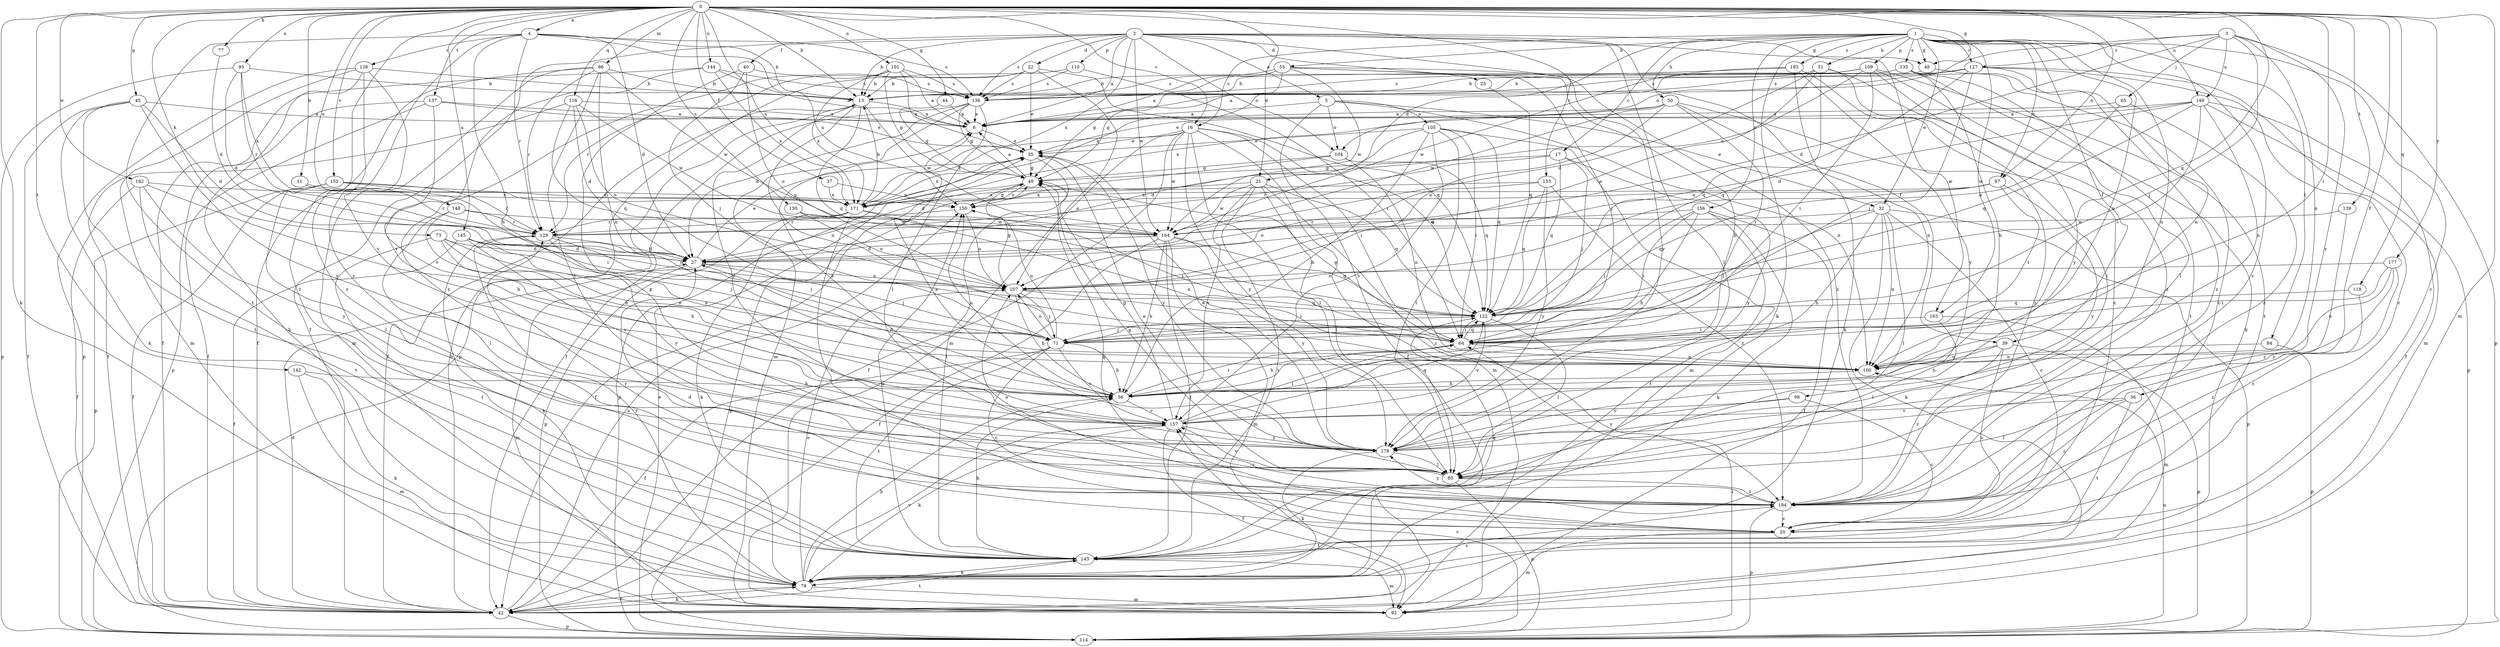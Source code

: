 strict digraph  {
0;
1;
2;
3;
4;
5;
6;
11;
13;
16;
17;
20;
21;
22;
25;
27;
32;
35;
36;
37;
39;
40;
42;
44;
45;
48;
49;
50;
51;
55;
56;
64;
65;
71;
73;
77;
78;
84;
85;
86;
92;
95;
97;
98;
100;
101;
104;
105;
107;
109;
110;
114;
116;
118;
122;
127;
128;
129;
130;
135;
136;
137;
139;
142;
143;
144;
145;
148;
149;
150;
152;
153;
156;
157;
162;
163;
164;
171;
177;
178;
183;
184;
0 -> 4  [label=a];
0 -> 11  [label=b];
0 -> 13  [label=b];
0 -> 16  [label=c];
0 -> 21  [label=d];
0 -> 36  [label=f];
0 -> 37  [label=f];
0 -> 44  [label=g];
0 -> 45  [label=g];
0 -> 48  [label=g];
0 -> 64  [label=i];
0 -> 73  [label=k];
0 -> 77  [label=k];
0 -> 78  [label=k];
0 -> 86  [label=m];
0 -> 92  [label=m];
0 -> 95  [label=n];
0 -> 97  [label=n];
0 -> 101  [label=o];
0 -> 116  [label=q];
0 -> 118  [label=q];
0 -> 122  [label=q];
0 -> 130  [label=s];
0 -> 137  [label=t];
0 -> 139  [label=t];
0 -> 142  [label=t];
0 -> 143  [label=t];
0 -> 144  [label=u];
0 -> 145  [label=u];
0 -> 148  [label=u];
0 -> 149  [label=u];
0 -> 152  [label=v];
0 -> 153  [label=v];
0 -> 162  [label=w];
0 -> 171  [label=x];
0 -> 177  [label=y];
1 -> 16  [label=c];
1 -> 17  [label=c];
1 -> 20  [label=c];
1 -> 21  [label=d];
1 -> 32  [label=e];
1 -> 39  [label=f];
1 -> 48  [label=g];
1 -> 50  [label=h];
1 -> 51  [label=h];
1 -> 55  [label=h];
1 -> 78  [label=k];
1 -> 84  [label=l];
1 -> 97  [label=n];
1 -> 98  [label=n];
1 -> 100  [label=n];
1 -> 109  [label=p];
1 -> 127  [label=r];
1 -> 135  [label=s];
1 -> 156  [label=v];
1 -> 163  [label=w];
1 -> 183  [label=z];
1 -> 184  [label=z];
2 -> 5  [label=a];
2 -> 6  [label=a];
2 -> 13  [label=b];
2 -> 22  [label=d];
2 -> 25  [label=d];
2 -> 39  [label=f];
2 -> 40  [label=f];
2 -> 42  [label=f];
2 -> 48  [label=g];
2 -> 85  [label=l];
2 -> 104  [label=o];
2 -> 110  [label=p];
2 -> 136  [label=s];
2 -> 163  [label=w];
2 -> 164  [label=w];
2 -> 171  [label=x];
2 -> 178  [label=y];
3 -> 27  [label=d];
3 -> 65  [label=j];
3 -> 71  [label=j];
3 -> 100  [label=n];
3 -> 104  [label=o];
3 -> 114  [label=p];
3 -> 127  [label=r];
3 -> 149  [label=u];
3 -> 178  [label=y];
4 -> 13  [label=b];
4 -> 27  [label=d];
4 -> 56  [label=h];
4 -> 128  [label=r];
4 -> 129  [label=r];
4 -> 136  [label=s];
4 -> 143  [label=t];
4 -> 150  [label=u];
4 -> 184  [label=z];
5 -> 6  [label=a];
5 -> 32  [label=e];
5 -> 42  [label=f];
5 -> 100  [label=n];
5 -> 104  [label=o];
5 -> 105  [label=o];
6 -> 35  [label=e];
11 -> 129  [label=r];
11 -> 150  [label=u];
13 -> 6  [label=a];
13 -> 42  [label=f];
13 -> 100  [label=n];
13 -> 122  [label=q];
13 -> 164  [label=w];
13 -> 178  [label=y];
16 -> 35  [label=e];
16 -> 42  [label=f];
16 -> 64  [label=i];
16 -> 85  [label=l];
16 -> 92  [label=m];
16 -> 107  [label=o];
16 -> 122  [label=q];
16 -> 164  [label=w];
16 -> 171  [label=x];
16 -> 178  [label=y];
17 -> 49  [label=g];
17 -> 71  [label=j];
17 -> 122  [label=q];
17 -> 129  [label=r];
17 -> 178  [label=y];
20 -> 27  [label=d];
20 -> 49  [label=g];
20 -> 92  [label=m];
20 -> 129  [label=r];
20 -> 143  [label=t];
21 -> 85  [label=l];
21 -> 122  [label=q];
21 -> 143  [label=t];
21 -> 157  [label=v];
21 -> 164  [label=w];
21 -> 171  [label=x];
21 -> 184  [label=z];
22 -> 35  [label=e];
22 -> 92  [label=m];
22 -> 114  [label=p];
22 -> 122  [label=q];
22 -> 129  [label=r];
22 -> 136  [label=s];
25 -> 122  [label=q];
27 -> 35  [label=e];
27 -> 71  [label=j];
27 -> 92  [label=m];
27 -> 107  [label=o];
32 -> 20  [label=c];
32 -> 56  [label=h];
32 -> 71  [label=j];
32 -> 78  [label=k];
32 -> 85  [label=l];
32 -> 100  [label=n];
32 -> 114  [label=p];
32 -> 164  [label=w];
35 -> 49  [label=g];
35 -> 114  [label=p];
35 -> 143  [label=t];
35 -> 171  [label=x];
35 -> 178  [label=y];
36 -> 85  [label=l];
36 -> 143  [label=t];
36 -> 157  [label=v];
36 -> 184  [label=z];
37 -> 150  [label=u];
37 -> 171  [label=x];
39 -> 20  [label=c];
39 -> 56  [label=h];
39 -> 100  [label=n];
39 -> 114  [label=p];
39 -> 184  [label=z];
40 -> 71  [label=j];
40 -> 107  [label=o];
40 -> 136  [label=s];
40 -> 184  [label=z];
42 -> 13  [label=b];
42 -> 27  [label=d];
42 -> 78  [label=k];
42 -> 114  [label=p];
42 -> 143  [label=t];
42 -> 150  [label=u];
44 -> 6  [label=a];
44 -> 49  [label=g];
45 -> 6  [label=a];
45 -> 27  [label=d];
45 -> 42  [label=f];
45 -> 78  [label=k];
45 -> 143  [label=t];
45 -> 178  [label=y];
48 -> 13  [label=b];
48 -> 184  [label=z];
49 -> 6  [label=a];
49 -> 42  [label=f];
49 -> 114  [label=p];
49 -> 150  [label=u];
50 -> 6  [label=a];
50 -> 64  [label=i];
50 -> 100  [label=n];
50 -> 107  [label=o];
50 -> 164  [label=w];
50 -> 171  [label=x];
50 -> 184  [label=z];
51 -> 27  [label=d];
51 -> 85  [label=l];
51 -> 107  [label=o];
51 -> 122  [label=q];
51 -> 136  [label=s];
51 -> 184  [label=z];
55 -> 6  [label=a];
55 -> 49  [label=g];
55 -> 56  [label=h];
55 -> 71  [label=j];
55 -> 136  [label=s];
55 -> 164  [label=w];
55 -> 171  [label=x];
55 -> 184  [label=z];
56 -> 27  [label=d];
56 -> 64  [label=i];
56 -> 150  [label=u];
56 -> 157  [label=v];
64 -> 49  [label=g];
64 -> 56  [label=h];
64 -> 100  [label=n];
64 -> 122  [label=q];
65 -> 6  [label=a];
65 -> 107  [label=o];
65 -> 184  [label=z];
71 -> 20  [label=c];
71 -> 42  [label=f];
71 -> 56  [label=h];
71 -> 107  [label=o];
71 -> 143  [label=t];
71 -> 150  [label=u];
71 -> 157  [label=v];
73 -> 27  [label=d];
73 -> 56  [label=h];
73 -> 71  [label=j];
73 -> 100  [label=n];
73 -> 143  [label=t];
77 -> 27  [label=d];
78 -> 42  [label=f];
78 -> 56  [label=h];
78 -> 92  [label=m];
78 -> 107  [label=o];
78 -> 129  [label=r];
78 -> 157  [label=v];
78 -> 184  [label=z];
84 -> 100  [label=n];
84 -> 114  [label=p];
85 -> 35  [label=e];
85 -> 49  [label=g];
85 -> 114  [label=p];
85 -> 157  [label=v];
85 -> 184  [label=z];
86 -> 13  [label=b];
86 -> 42  [label=f];
86 -> 85  [label=l];
86 -> 92  [label=m];
86 -> 100  [label=n];
86 -> 129  [label=r];
86 -> 164  [label=w];
95 -> 13  [label=b];
95 -> 27  [label=d];
95 -> 114  [label=p];
95 -> 129  [label=r];
95 -> 171  [label=x];
97 -> 64  [label=i];
97 -> 122  [label=q];
97 -> 150  [label=u];
97 -> 171  [label=x];
97 -> 178  [label=y];
98 -> 20  [label=c];
98 -> 157  [label=v];
98 -> 178  [label=y];
100 -> 56  [label=h];
101 -> 6  [label=a];
101 -> 13  [label=b];
101 -> 35  [label=e];
101 -> 49  [label=g];
101 -> 136  [label=s];
101 -> 171  [label=x];
101 -> 184  [label=z];
104 -> 27  [label=d];
104 -> 49  [label=g];
104 -> 100  [label=n];
104 -> 122  [label=q];
105 -> 27  [label=d];
105 -> 35  [label=e];
105 -> 56  [label=h];
105 -> 64  [label=i];
105 -> 85  [label=l];
105 -> 92  [label=m];
105 -> 122  [label=q];
105 -> 157  [label=v];
107 -> 49  [label=g];
107 -> 56  [label=h];
107 -> 64  [label=i];
107 -> 71  [label=j];
107 -> 122  [label=q];
109 -> 13  [label=b];
109 -> 49  [label=g];
109 -> 64  [label=i];
109 -> 85  [label=l];
109 -> 143  [label=t];
109 -> 150  [label=u];
109 -> 178  [label=y];
110 -> 13  [label=b];
110 -> 64  [label=i];
110 -> 136  [label=s];
114 -> 35  [label=e];
114 -> 64  [label=i];
114 -> 100  [label=n];
114 -> 157  [label=v];
116 -> 6  [label=a];
116 -> 27  [label=d];
116 -> 42  [label=f];
116 -> 107  [label=o];
116 -> 122  [label=q];
116 -> 164  [label=w];
118 -> 122  [label=q];
118 -> 184  [label=z];
122 -> 64  [label=i];
122 -> 71  [label=j];
122 -> 85  [label=l];
122 -> 157  [label=v];
127 -> 6  [label=a];
127 -> 13  [label=b];
127 -> 20  [label=c];
127 -> 71  [label=j];
127 -> 92  [label=m];
127 -> 100  [label=n];
127 -> 122  [label=q];
127 -> 136  [label=s];
128 -> 13  [label=b];
128 -> 78  [label=k];
128 -> 92  [label=m];
128 -> 114  [label=p];
128 -> 157  [label=v];
128 -> 184  [label=z];
129 -> 27  [label=d];
129 -> 71  [label=j];
129 -> 78  [label=k];
129 -> 178  [label=y];
130 -> 107  [label=o];
130 -> 164  [label=w];
135 -> 13  [label=b];
135 -> 20  [label=c];
135 -> 56  [label=h];
135 -> 78  [label=k];
135 -> 143  [label=t];
136 -> 6  [label=a];
136 -> 27  [label=d];
136 -> 42  [label=f];
136 -> 49  [label=g];
136 -> 85  [label=l];
136 -> 92  [label=m];
137 -> 6  [label=a];
137 -> 35  [label=e];
137 -> 42  [label=f];
137 -> 114  [label=p];
137 -> 157  [label=v];
139 -> 164  [label=w];
139 -> 184  [label=z];
142 -> 56  [label=h];
142 -> 78  [label=k];
142 -> 92  [label=m];
143 -> 56  [label=h];
143 -> 78  [label=k];
143 -> 92  [label=m];
143 -> 122  [label=q];
143 -> 150  [label=u];
144 -> 6  [label=a];
144 -> 42  [label=f];
144 -> 136  [label=s];
144 -> 157  [label=v];
144 -> 171  [label=x];
145 -> 27  [label=d];
145 -> 42  [label=f];
145 -> 71  [label=j];
145 -> 100  [label=n];
145 -> 107  [label=o];
145 -> 157  [label=v];
148 -> 56  [label=h];
148 -> 85  [label=l];
148 -> 129  [label=r];
148 -> 164  [label=w];
149 -> 6  [label=a];
149 -> 27  [label=d];
149 -> 35  [label=e];
149 -> 42  [label=f];
149 -> 64  [label=i];
149 -> 100  [label=n];
149 -> 114  [label=p];
149 -> 122  [label=q];
150 -> 49  [label=g];
150 -> 107  [label=o];
150 -> 129  [label=r];
152 -> 42  [label=f];
152 -> 64  [label=i];
152 -> 85  [label=l];
152 -> 114  [label=p];
152 -> 129  [label=r];
152 -> 171  [label=x];
153 -> 107  [label=o];
153 -> 122  [label=q];
153 -> 171  [label=x];
153 -> 178  [label=y];
153 -> 184  [label=z];
156 -> 42  [label=f];
156 -> 56  [label=h];
156 -> 64  [label=i];
156 -> 71  [label=j];
156 -> 78  [label=k];
156 -> 129  [label=r];
156 -> 143  [label=t];
157 -> 6  [label=a];
157 -> 42  [label=f];
157 -> 49  [label=g];
157 -> 64  [label=i];
157 -> 78  [label=k];
157 -> 122  [label=q];
157 -> 178  [label=y];
162 -> 42  [label=f];
162 -> 56  [label=h];
162 -> 143  [label=t];
162 -> 171  [label=x];
162 -> 178  [label=y];
163 -> 64  [label=i];
163 -> 85  [label=l];
163 -> 92  [label=m];
164 -> 27  [label=d];
164 -> 42  [label=f];
164 -> 56  [label=h];
164 -> 92  [label=m];
164 -> 122  [label=q];
164 -> 143  [label=t];
164 -> 178  [label=y];
171 -> 13  [label=b];
171 -> 20  [label=c];
171 -> 64  [label=i];
171 -> 78  [label=k];
171 -> 100  [label=n];
171 -> 114  [label=p];
171 -> 129  [label=r];
177 -> 64  [label=i];
177 -> 100  [label=n];
177 -> 107  [label=o];
177 -> 178  [label=y];
177 -> 184  [label=z];
178 -> 6  [label=a];
178 -> 35  [label=e];
178 -> 78  [label=k];
178 -> 85  [label=l];
183 -> 20  [label=c];
183 -> 78  [label=k];
183 -> 136  [label=s];
183 -> 164  [label=w];
183 -> 178  [label=y];
184 -> 20  [label=c];
184 -> 107  [label=o];
184 -> 114  [label=p];
184 -> 157  [label=v];
184 -> 178  [label=y];
}

